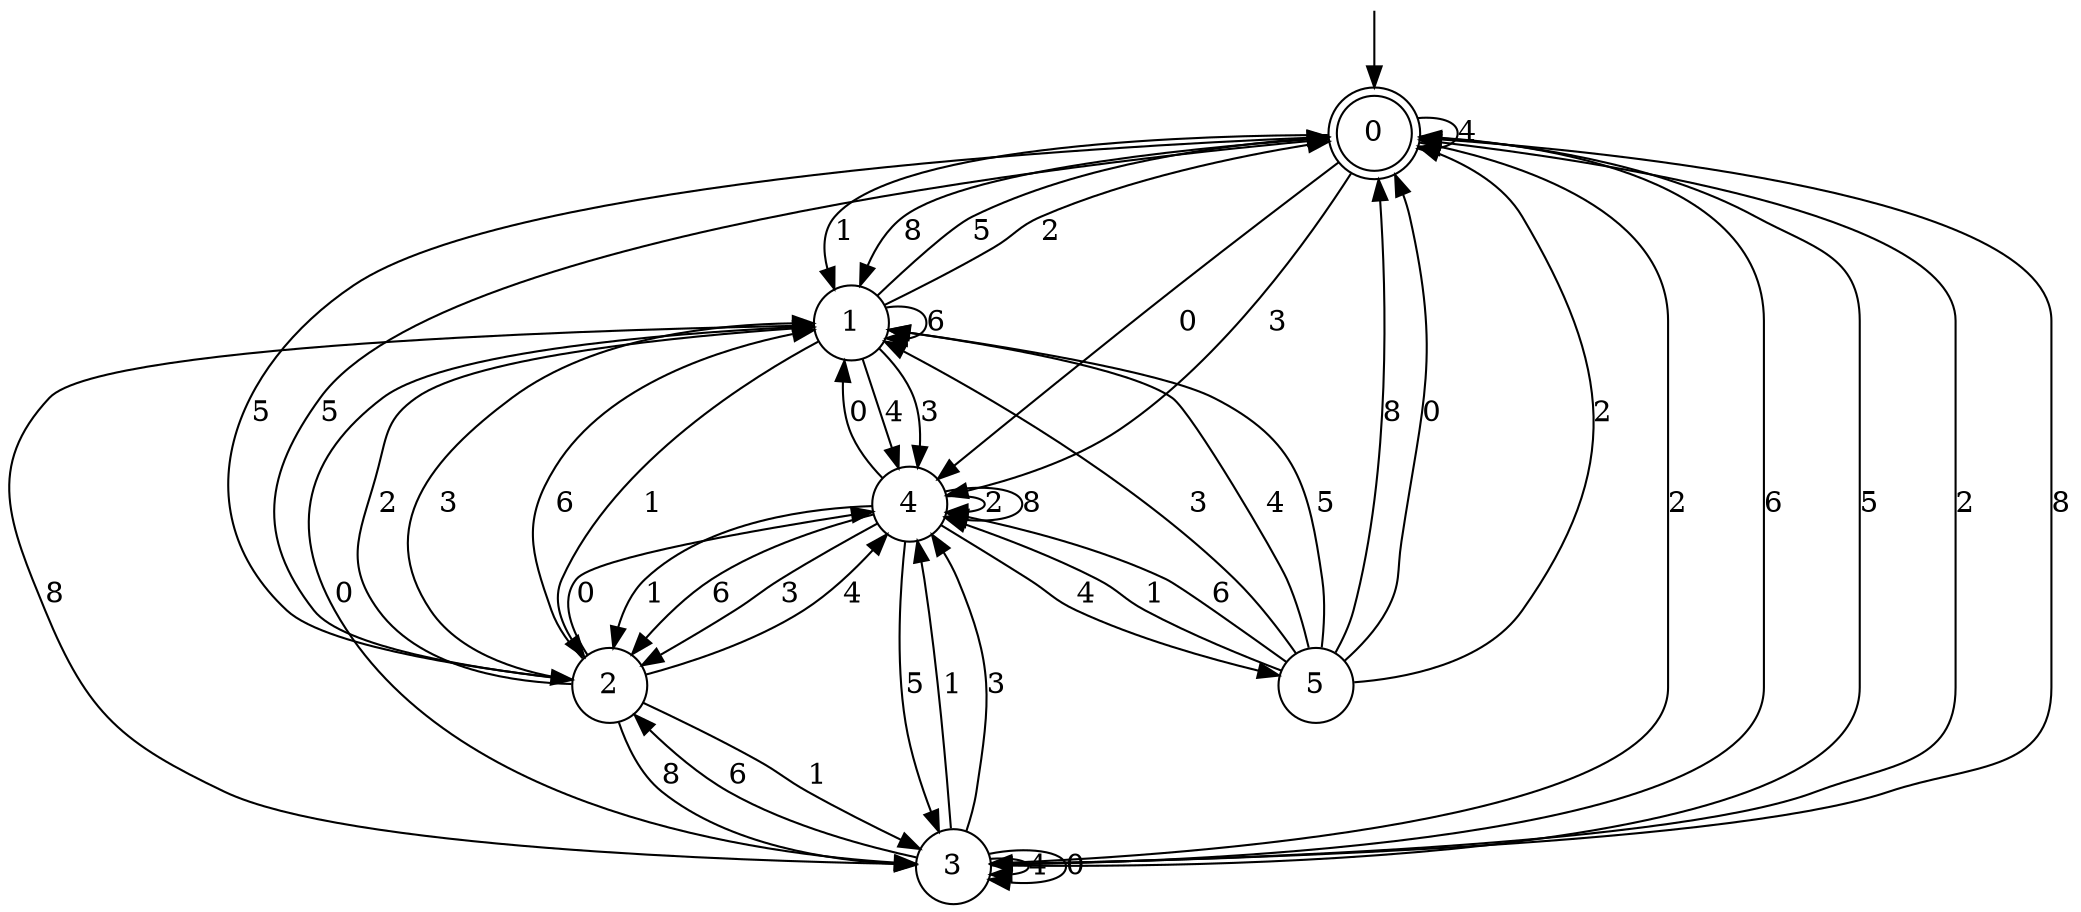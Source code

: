 digraph g {

	s0 [shape="doublecircle" label="0"];
	s1 [shape="circle" label="1"];
	s2 [shape="circle" label="2"];
	s3 [shape="circle" label="3"];
	s4 [shape="circle" label="4"];
	s5 [shape="circle" label="5"];
	s0 -> s1 [label="1"];
	s0 -> s0 [label="4"];
	s0 -> s2 [label="5"];
	s0 -> s3 [label="2"];
	s0 -> s4 [label="3"];
	s0 -> s3 [label="6"];
	s0 -> s1 [label="8"];
	s0 -> s4 [label="0"];
	s1 -> s2 [label="1"];
	s1 -> s4 [label="4"];
	s1 -> s0 [label="5"];
	s1 -> s0 [label="2"];
	s1 -> s4 [label="3"];
	s1 -> s1 [label="6"];
	s1 -> s3 [label="8"];
	s1 -> s3 [label="0"];
	s2 -> s3 [label="1"];
	s2 -> s4 [label="4"];
	s2 -> s0 [label="5"];
	s2 -> s1 [label="2"];
	s2 -> s1 [label="3"];
	s2 -> s1 [label="6"];
	s2 -> s3 [label="8"];
	s2 -> s4 [label="0"];
	s3 -> s4 [label="1"];
	s3 -> s3 [label="4"];
	s3 -> s0 [label="5"];
	s3 -> s0 [label="2"];
	s3 -> s4 [label="3"];
	s3 -> s2 [label="6"];
	s3 -> s0 [label="8"];
	s3 -> s3 [label="0"];
	s4 -> s2 [label="1"];
	s4 -> s5 [label="4"];
	s4 -> s3 [label="5"];
	s4 -> s4 [label="2"];
	s4 -> s2 [label="3"];
	s4 -> s2 [label="6"];
	s4 -> s4 [label="8"];
	s4 -> s1 [label="0"];
	s5 -> s4 [label="1"];
	s5 -> s1 [label="4"];
	s5 -> s1 [label="5"];
	s5 -> s0 [label="2"];
	s5 -> s1 [label="3"];
	s5 -> s4 [label="6"];
	s5 -> s0 [label="8"];
	s5 -> s0 [label="0"];

__start0 [label="" shape="none" width="0" height="0"];
__start0 -> s0;

}
